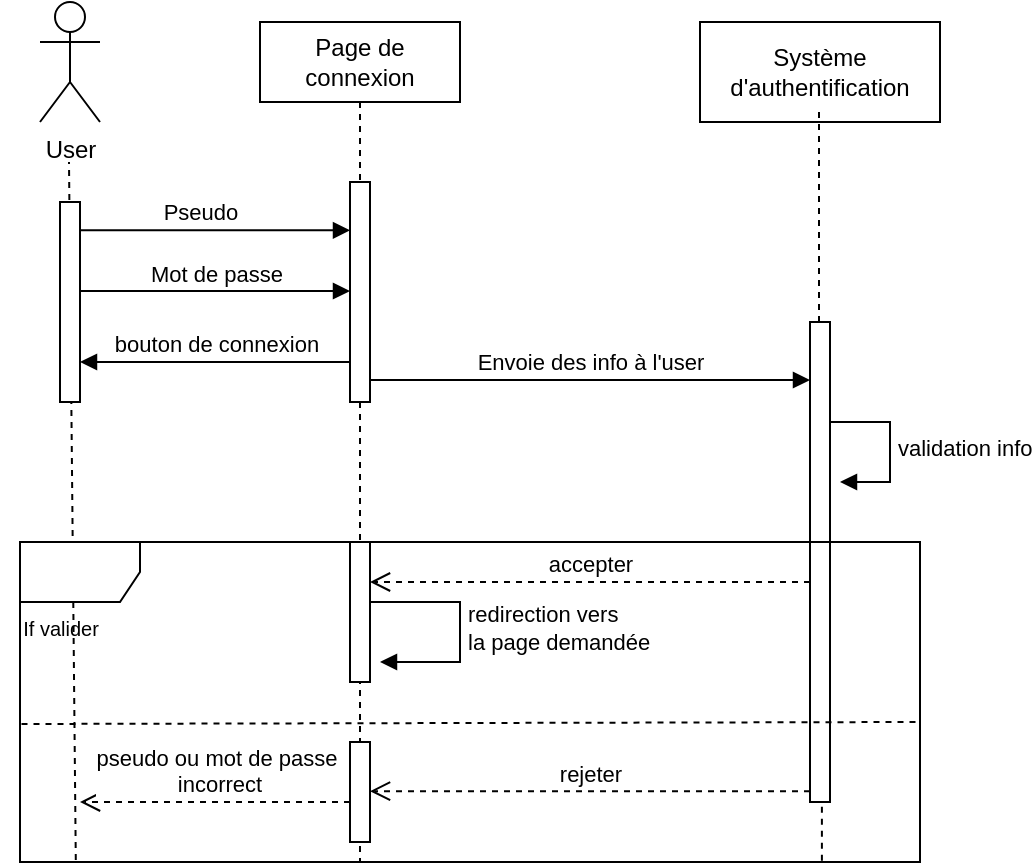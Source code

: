 <mxfile version="24.7.16">
  <diagram name="Page-1" id="2YBvvXClWsGukQMizWep">
    <mxGraphModel dx="969" dy="492" grid="1" gridSize="10" guides="1" tooltips="1" connect="1" arrows="1" fold="1" page="1" pageScale="1" pageWidth="850" pageHeight="1100" math="0" shadow="0">
      <root>
        <mxCell id="0" />
        <mxCell id="1" parent="0" />
        <mxCell id="UAcfjj_ty9bEcx-JU4vZ-3" value="" style="endArrow=none;dashed=1;html=1;rounded=0;exitX=0.062;exitY=0.994;exitDx=0;exitDy=0;exitPerimeter=0;" edge="1" parent="1" source="UAcfjj_ty9bEcx-JU4vZ-26">
          <mxGeometry width="50" height="50" relative="1" as="geometry">
            <mxPoint x="114.5" y="310" as="sourcePoint" />
            <mxPoint x="114.5" y="100" as="targetPoint" />
          </mxGeometry>
        </mxCell>
        <mxCell id="aM9ryv3xv72pqoxQDRHE-5" value="Page de connexion" style="shape=umlLifeline;perimeter=lifelinePerimeter;whiteSpace=wrap;html=1;container=0;dropTarget=0;collapsible=0;recursiveResize=0;outlineConnect=0;portConstraint=eastwest;newEdgeStyle={&quot;edgeStyle&quot;:&quot;elbowEdgeStyle&quot;,&quot;elbow&quot;:&quot;vertical&quot;,&quot;curved&quot;:0,&quot;rounded&quot;:0};" parent="1" vertex="1">
          <mxGeometry x="210" y="30" width="100" height="420" as="geometry" />
        </mxCell>
        <mxCell id="aM9ryv3xv72pqoxQDRHE-6" value="" style="html=1;points=[];perimeter=orthogonalPerimeter;outlineConnect=0;targetShapes=umlLifeline;portConstraint=eastwest;newEdgeStyle={&quot;edgeStyle&quot;:&quot;elbowEdgeStyle&quot;,&quot;elbow&quot;:&quot;vertical&quot;,&quot;curved&quot;:0,&quot;rounded&quot;:0};" parent="aM9ryv3xv72pqoxQDRHE-5" vertex="1">
          <mxGeometry x="45" y="80" width="10" height="110" as="geometry" />
        </mxCell>
        <mxCell id="aM9ryv3xv72pqoxQDRHE-9" value="Pseudo" style="html=1;verticalAlign=bottom;endArrow=block;edgeStyle=elbowEdgeStyle;elbow=vertical;curved=0;rounded=0;exitX=1;exitY=0.176;exitDx=0;exitDy=0;exitPerimeter=0;" parent="1" target="aM9ryv3xv72pqoxQDRHE-6" edge="1">
          <mxGeometry relative="1" as="geometry">
            <mxPoint x="120" y="120.0" as="sourcePoint" />
            <Array as="points">
              <mxPoint x="160" y="134.16" />
            </Array>
            <mxPoint x="220" y="134.16" as="targetPoint" />
          </mxGeometry>
        </mxCell>
        <mxCell id="UAcfjj_ty9bEcx-JU4vZ-1" value="" style="html=1;points=[];perimeter=orthogonalPerimeter;outlineConnect=0;targetShapes=umlLifeline;portConstraint=eastwest;newEdgeStyle={&quot;edgeStyle&quot;:&quot;elbowEdgeStyle&quot;,&quot;elbow&quot;:&quot;vertical&quot;,&quot;curved&quot;:0,&quot;rounded&quot;:0};" vertex="1" parent="1">
          <mxGeometry x="110" y="120" width="10" height="100" as="geometry" />
        </mxCell>
        <mxCell id="UAcfjj_ty9bEcx-JU4vZ-6" value="User" style="shape=umlActor;verticalLabelPosition=bottom;verticalAlign=top;html=1;outlineConnect=0;" vertex="1" parent="1">
          <mxGeometry x="100" y="20" width="30" height="60" as="geometry" />
        </mxCell>
        <mxCell id="UAcfjj_ty9bEcx-JU4vZ-11" value="Mot de passe" style="html=1;verticalAlign=bottom;endArrow=block;edgeStyle=elbowEdgeStyle;elbow=vertical;curved=0;rounded=0;exitX=1;exitY=0.176;exitDx=0;exitDy=0;exitPerimeter=0;" edge="1" parent="1" target="aM9ryv3xv72pqoxQDRHE-6">
          <mxGeometry relative="1" as="geometry">
            <mxPoint x="120" y="164.5" as="sourcePoint" />
            <Array as="points">
              <mxPoint x="160" y="164.5" />
            </Array>
            <mxPoint x="220" y="164.5" as="targetPoint" />
          </mxGeometry>
        </mxCell>
        <mxCell id="UAcfjj_ty9bEcx-JU4vZ-12" value="bouton de connexion" style="html=1;verticalAlign=bottom;endArrow=block;edgeStyle=elbowEdgeStyle;elbow=vertical;curved=0;rounded=0;" edge="1" parent="1" source="aM9ryv3xv72pqoxQDRHE-6">
          <mxGeometry relative="1" as="geometry">
            <mxPoint x="250" y="200" as="sourcePoint" />
            <Array as="points">
              <mxPoint x="200" y="200" />
              <mxPoint x="210" y="230" />
            </Array>
            <mxPoint x="120" y="200" as="targetPoint" />
          </mxGeometry>
        </mxCell>
        <mxCell id="UAcfjj_ty9bEcx-JU4vZ-13" value="Système d&#39;authentification" style="rounded=0;whiteSpace=wrap;html=1;" vertex="1" parent="1">
          <mxGeometry x="430" y="30" width="120" height="50" as="geometry" />
        </mxCell>
        <mxCell id="UAcfjj_ty9bEcx-JU4vZ-15" value="" style="endArrow=none;dashed=1;html=1;rounded=0;" edge="1" parent="1" source="UAcfjj_ty9bEcx-JU4vZ-14">
          <mxGeometry width="50" height="50" relative="1" as="geometry">
            <mxPoint x="489.5" y="285" as="sourcePoint" />
            <mxPoint x="489.5" y="75" as="targetPoint" />
          </mxGeometry>
        </mxCell>
        <mxCell id="UAcfjj_ty9bEcx-JU4vZ-18" value="" style="endArrow=none;dashed=1;html=1;rounded=0;exitX=0.891;exitY=0.996;exitDx=0;exitDy=0;exitPerimeter=0;" edge="1" parent="1" source="UAcfjj_ty9bEcx-JU4vZ-26" target="UAcfjj_ty9bEcx-JU4vZ-14">
          <mxGeometry width="50" height="50" relative="1" as="geometry">
            <mxPoint x="490" y="510" as="sourcePoint" />
            <mxPoint x="489.5" y="75" as="targetPoint" />
          </mxGeometry>
        </mxCell>
        <mxCell id="UAcfjj_ty9bEcx-JU4vZ-14" value="" style="html=1;points=[];perimeter=orthogonalPerimeter;outlineConnect=0;targetShapes=umlLifeline;portConstraint=eastwest;newEdgeStyle={&quot;edgeStyle&quot;:&quot;elbowEdgeStyle&quot;,&quot;elbow&quot;:&quot;vertical&quot;,&quot;curved&quot;:0,&quot;rounded&quot;:0};" vertex="1" parent="1">
          <mxGeometry x="485" y="180" width="10" height="240" as="geometry" />
        </mxCell>
        <mxCell id="UAcfjj_ty9bEcx-JU4vZ-19" value="Envoie des info à l&#39;user" style="html=1;verticalAlign=bottom;endArrow=block;edgeStyle=elbowEdgeStyle;elbow=vertical;curved=0;rounded=0;" edge="1" parent="1" source="aM9ryv3xv72pqoxQDRHE-6" target="UAcfjj_ty9bEcx-JU4vZ-14">
          <mxGeometry relative="1" as="geometry">
            <mxPoint x="270" y="209" as="sourcePoint" />
            <Array as="points">
              <mxPoint x="310" y="209" />
            </Array>
            <mxPoint x="410" y="209.5" as="targetPoint" />
          </mxGeometry>
        </mxCell>
        <mxCell id="UAcfjj_ty9bEcx-JU4vZ-26" value="" style="shape=umlFrame;whiteSpace=wrap;html=1;pointerEvents=0;" vertex="1" parent="1">
          <mxGeometry x="90" y="290" width="450" height="160" as="geometry" />
        </mxCell>
        <mxCell id="UAcfjj_ty9bEcx-JU4vZ-27" value="" style="endArrow=none;dashed=1;html=1;rounded=0;exitX=0.997;exitY=0.547;exitDx=0;exitDy=0;exitPerimeter=0;" edge="1" parent="1">
          <mxGeometry width="50" height="50" relative="1" as="geometry">
            <mxPoint x="537.75" y="380" as="sourcePoint" />
            <mxPoint x="90" y="381" as="targetPoint" />
          </mxGeometry>
        </mxCell>
        <mxCell id="UAcfjj_ty9bEcx-JU4vZ-31" value="validation info" style="html=1;align=left;spacingLeft=2;endArrow=block;rounded=0;edgeStyle=orthogonalEdgeStyle;curved=0;rounded=0;" edge="1" parent="1">
          <mxGeometry relative="1" as="geometry">
            <mxPoint x="495" y="230" as="sourcePoint" />
            <Array as="points">
              <mxPoint x="525" y="260" />
            </Array>
            <mxPoint x="500" y="260" as="targetPoint" />
          </mxGeometry>
        </mxCell>
        <mxCell id="UAcfjj_ty9bEcx-JU4vZ-32" value="If valider" style="text;html=1;align=center;verticalAlign=middle;resizable=0;points=[];autosize=1;strokeColor=none;fillColor=none;strokeWidth=1;fontSize=10;" vertex="1" parent="1">
          <mxGeometry x="80" y="318" width="60" height="30" as="geometry" />
        </mxCell>
        <mxCell id="UAcfjj_ty9bEcx-JU4vZ-33" value="" style="html=1;points=[];perimeter=orthogonalPerimeter;outlineConnect=0;targetShapes=umlLifeline;portConstraint=eastwest;newEdgeStyle={&quot;edgeStyle&quot;:&quot;elbowEdgeStyle&quot;,&quot;elbow&quot;:&quot;vertical&quot;,&quot;curved&quot;:0,&quot;rounded&quot;:0};" vertex="1" parent="1">
          <mxGeometry x="255" y="290" width="10" height="70" as="geometry" />
        </mxCell>
        <mxCell id="UAcfjj_ty9bEcx-JU4vZ-34" value="accepter" style="html=1;verticalAlign=bottom;endArrow=open;dashed=1;endSize=8;curved=0;rounded=0;" edge="1" parent="1">
          <mxGeometry relative="1" as="geometry">
            <mxPoint x="485" y="310" as="sourcePoint" />
            <mxPoint x="265" y="310" as="targetPoint" />
          </mxGeometry>
        </mxCell>
        <mxCell id="UAcfjj_ty9bEcx-JU4vZ-35" value="&lt;div&gt;redirection vers&amp;nbsp;&lt;/div&gt;&lt;div&gt;la page demandée&lt;/div&gt;" style="html=1;align=left;spacingLeft=2;endArrow=block;rounded=0;edgeStyle=orthogonalEdgeStyle;curved=0;rounded=0;" edge="1" parent="1">
          <mxGeometry relative="1" as="geometry">
            <mxPoint x="265" y="320" as="sourcePoint" />
            <Array as="points">
              <mxPoint x="310" y="320" />
              <mxPoint x="310" y="350" />
            </Array>
            <mxPoint x="270" y="350" as="targetPoint" />
          </mxGeometry>
        </mxCell>
        <mxCell id="UAcfjj_ty9bEcx-JU4vZ-36" value="" style="html=1;points=[];perimeter=orthogonalPerimeter;outlineConnect=0;targetShapes=umlLifeline;portConstraint=eastwest;newEdgeStyle={&quot;edgeStyle&quot;:&quot;elbowEdgeStyle&quot;,&quot;elbow&quot;:&quot;vertical&quot;,&quot;curved&quot;:0,&quot;rounded&quot;:0};" vertex="1" parent="1">
          <mxGeometry x="255" y="390" width="10" height="50" as="geometry" />
        </mxCell>
        <mxCell id="UAcfjj_ty9bEcx-JU4vZ-37" value="rejeter" style="html=1;verticalAlign=bottom;endArrow=open;dashed=1;endSize=8;curved=0;rounded=0;" edge="1" parent="1">
          <mxGeometry relative="1" as="geometry">
            <mxPoint x="485" y="414.57" as="sourcePoint" />
            <mxPoint x="265" y="414.57" as="targetPoint" />
          </mxGeometry>
        </mxCell>
        <mxCell id="UAcfjj_ty9bEcx-JU4vZ-38" value="&lt;div&gt;pseudo ou mot de passe&lt;/div&gt;&lt;div&gt;&amp;nbsp;incorrect&lt;/div&gt;" style="html=1;verticalAlign=bottom;endArrow=open;dashed=1;endSize=8;curved=0;rounded=0;" edge="1" parent="1" source="UAcfjj_ty9bEcx-JU4vZ-36">
          <mxGeometry relative="1" as="geometry">
            <mxPoint x="250" y="420" as="sourcePoint" />
            <mxPoint x="120" y="420" as="targetPoint" />
          </mxGeometry>
        </mxCell>
      </root>
    </mxGraphModel>
  </diagram>
</mxfile>
